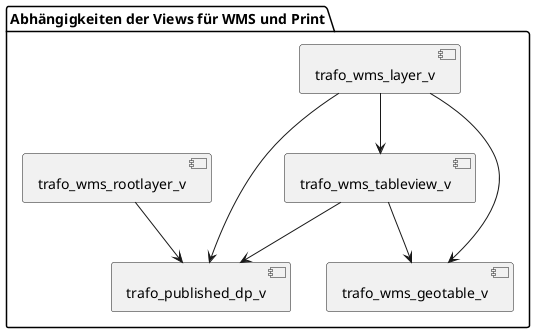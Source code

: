 @startuml

package "Abhängigkeiten der Views für WMS und Print" {

    [trafo_wms_layer_v]
    [trafo_wms_geotable_v]
    [trafo_published_dp_v]
    [trafo_wms_rootlayer_v]
    [trafo_wms_tableview_v]
    
    trafo_wms_rootlayer_v --> trafo_published_dp_v
    trafo_wms_tableview_v --> trafo_published_dp_v
    
    trafo_wms_tableview_v --> trafo_wms_geotable_v

    trafo_wms_layer_v --> trafo_wms_geotable_v
    trafo_wms_layer_v --> trafo_published_dp_v
    trafo_wms_layer_v --> trafo_wms_tableview_v
}

@enduml
